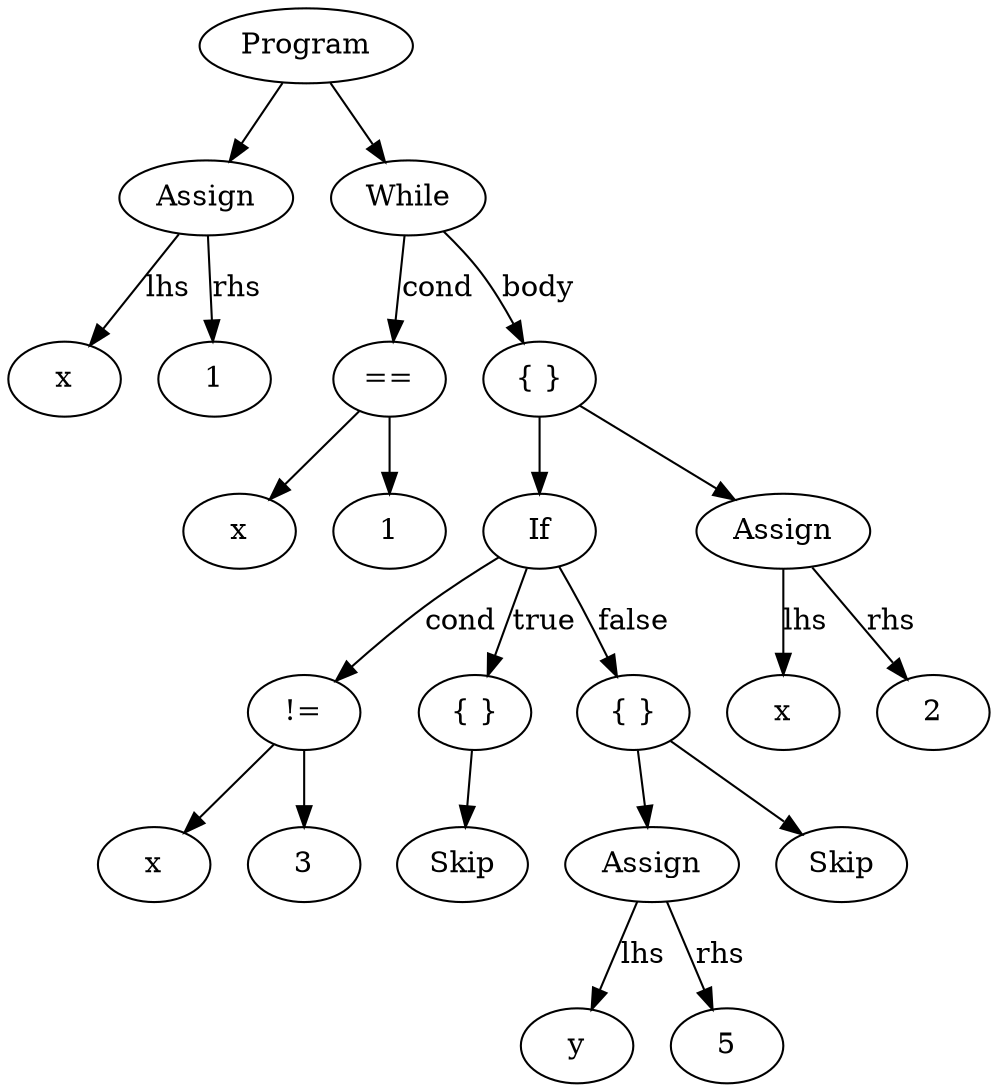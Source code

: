 digraph {
n14201104[label="x"]
n14201376[label="1"]
n14201408[label="Assign"]
n14201472[label="x"]
n14201504[label="1"]
n14201536[label="=="]
n14201616[label="x"]
n14201648[label="3"]
n14201680[label="!="]
n14201760[label="Skip"]
n14201728[label="{ }"]
n14201856[label="y"]
n14201888[label="5"]
n14201920[label="Assign"]
n14201984[label="Skip"]
n14201824[label="{ }"]
n14201184[label="If"]
n14202048[label="x"]
n14202128[label="2"]
n14202160[label="Assign"]
n14201584[label="{ }"]
n14201952[label="While"]
n14201072[label="Program"]
n14201408->n14201104[label="lhs"]
n14201408->n14201376[label="rhs"]
n14201536->n14201472[label=""]
n14201536->n14201504[label=""]
n14201680->n14201616[label=""]
n14201680->n14201648[label=""]
n14201728->n14201760[label=""]
n14201920->n14201856[label="lhs"]
n14201920->n14201888[label="rhs"]
n14201824->n14201920[label=""]
n14201824->n14201984[label=""]
n14201184->n14201680[label="cond"]
n14201184->n14201728[label="true"]
n14201184->n14201824[label="false"]
n14202160->n14202048[label="lhs"]
n14202160->n14202128[label="rhs"]
n14201584->n14201184[label=""]
n14201584->n14202160[label=""]
n14201952->n14201536[label="cond"]
n14201952->n14201584[label="body"]
n14201072->n14201408[label=""]
n14201072->n14201952[label=""]
}